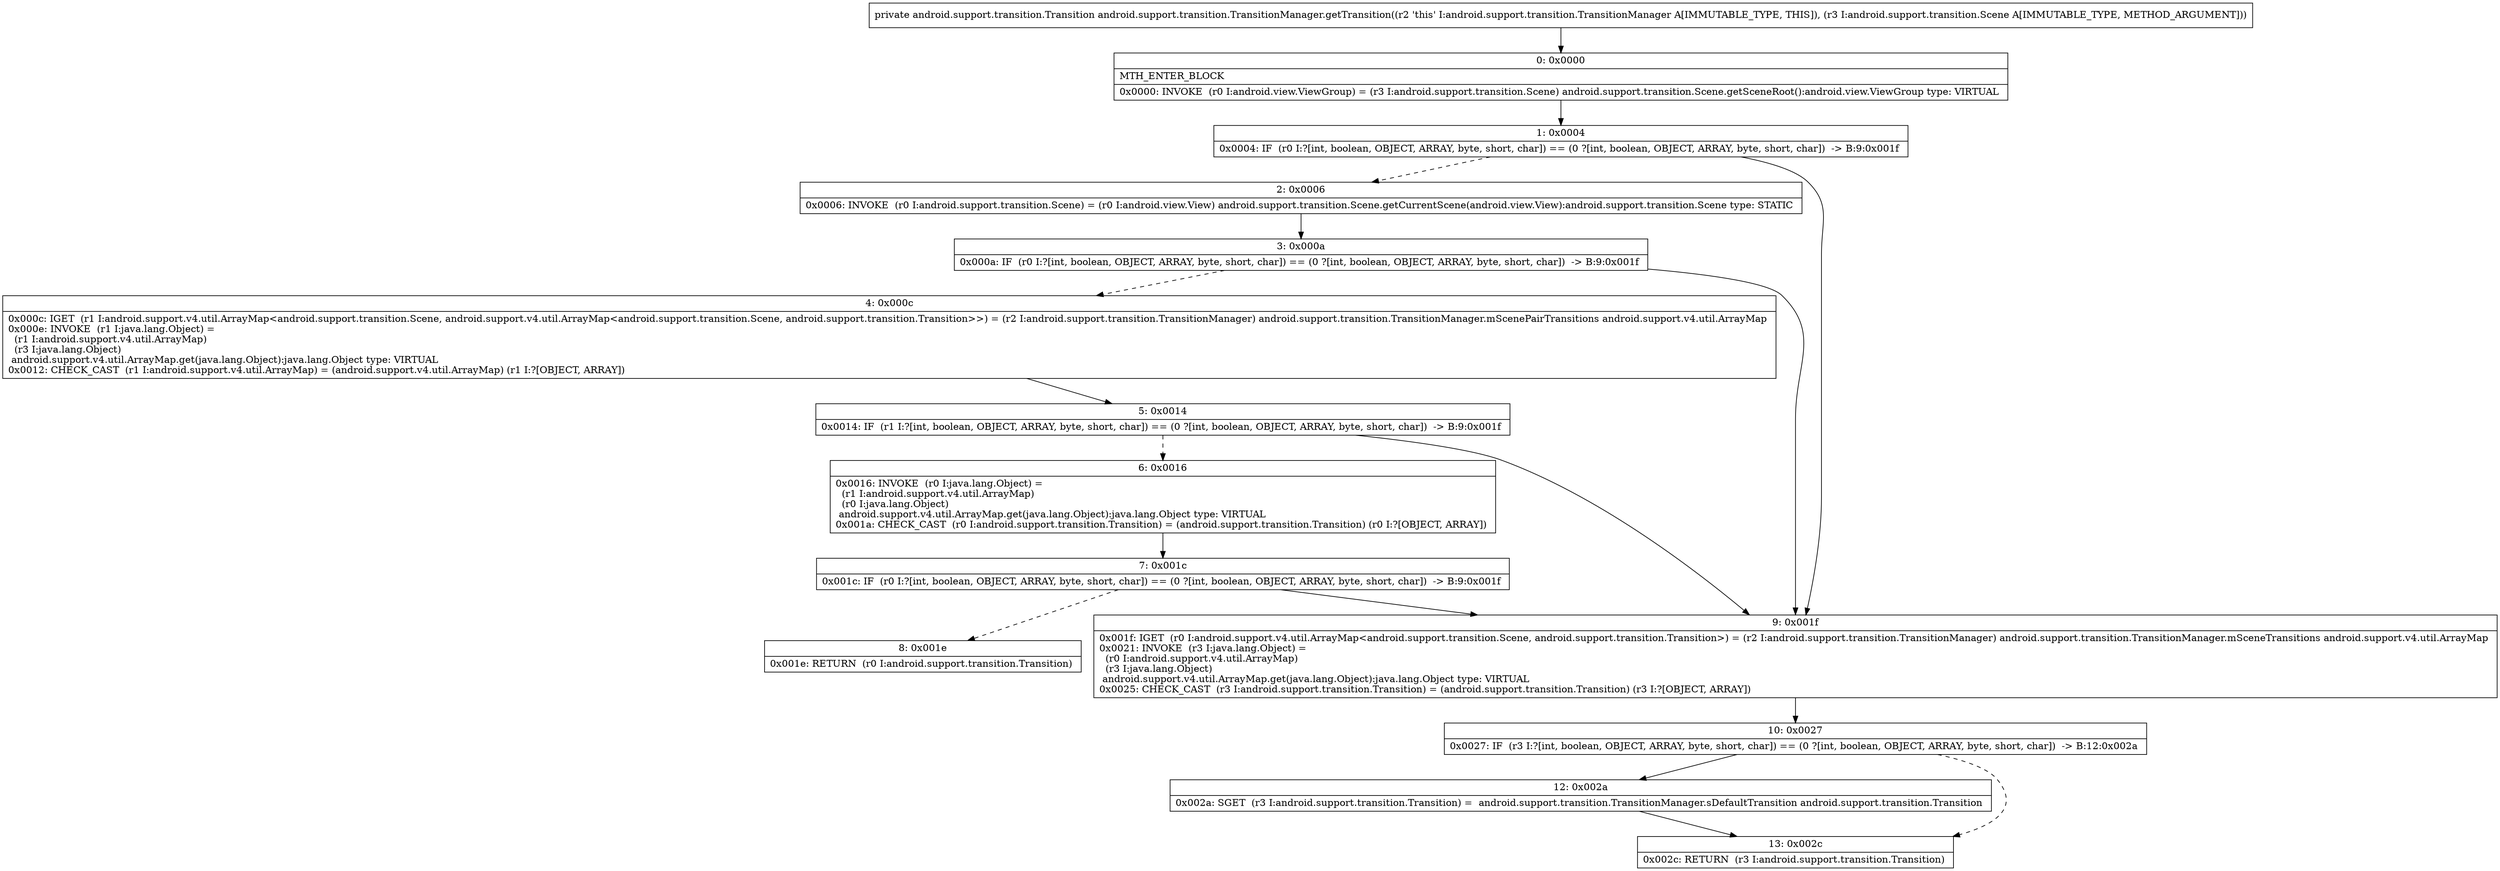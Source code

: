 digraph "CFG forandroid.support.transition.TransitionManager.getTransition(Landroid\/support\/transition\/Scene;)Landroid\/support\/transition\/Transition;" {
Node_0 [shape=record,label="{0\:\ 0x0000|MTH_ENTER_BLOCK\l|0x0000: INVOKE  (r0 I:android.view.ViewGroup) = (r3 I:android.support.transition.Scene) android.support.transition.Scene.getSceneRoot():android.view.ViewGroup type: VIRTUAL \l}"];
Node_1 [shape=record,label="{1\:\ 0x0004|0x0004: IF  (r0 I:?[int, boolean, OBJECT, ARRAY, byte, short, char]) == (0 ?[int, boolean, OBJECT, ARRAY, byte, short, char])  \-\> B:9:0x001f \l}"];
Node_2 [shape=record,label="{2\:\ 0x0006|0x0006: INVOKE  (r0 I:android.support.transition.Scene) = (r0 I:android.view.View) android.support.transition.Scene.getCurrentScene(android.view.View):android.support.transition.Scene type: STATIC \l}"];
Node_3 [shape=record,label="{3\:\ 0x000a|0x000a: IF  (r0 I:?[int, boolean, OBJECT, ARRAY, byte, short, char]) == (0 ?[int, boolean, OBJECT, ARRAY, byte, short, char])  \-\> B:9:0x001f \l}"];
Node_4 [shape=record,label="{4\:\ 0x000c|0x000c: IGET  (r1 I:android.support.v4.util.ArrayMap\<android.support.transition.Scene, android.support.v4.util.ArrayMap\<android.support.transition.Scene, android.support.transition.Transition\>\>) = (r2 I:android.support.transition.TransitionManager) android.support.transition.TransitionManager.mScenePairTransitions android.support.v4.util.ArrayMap \l0x000e: INVOKE  (r1 I:java.lang.Object) = \l  (r1 I:android.support.v4.util.ArrayMap)\l  (r3 I:java.lang.Object)\l android.support.v4.util.ArrayMap.get(java.lang.Object):java.lang.Object type: VIRTUAL \l0x0012: CHECK_CAST  (r1 I:android.support.v4.util.ArrayMap) = (android.support.v4.util.ArrayMap) (r1 I:?[OBJECT, ARRAY]) \l}"];
Node_5 [shape=record,label="{5\:\ 0x0014|0x0014: IF  (r1 I:?[int, boolean, OBJECT, ARRAY, byte, short, char]) == (0 ?[int, boolean, OBJECT, ARRAY, byte, short, char])  \-\> B:9:0x001f \l}"];
Node_6 [shape=record,label="{6\:\ 0x0016|0x0016: INVOKE  (r0 I:java.lang.Object) = \l  (r1 I:android.support.v4.util.ArrayMap)\l  (r0 I:java.lang.Object)\l android.support.v4.util.ArrayMap.get(java.lang.Object):java.lang.Object type: VIRTUAL \l0x001a: CHECK_CAST  (r0 I:android.support.transition.Transition) = (android.support.transition.Transition) (r0 I:?[OBJECT, ARRAY]) \l}"];
Node_7 [shape=record,label="{7\:\ 0x001c|0x001c: IF  (r0 I:?[int, boolean, OBJECT, ARRAY, byte, short, char]) == (0 ?[int, boolean, OBJECT, ARRAY, byte, short, char])  \-\> B:9:0x001f \l}"];
Node_8 [shape=record,label="{8\:\ 0x001e|0x001e: RETURN  (r0 I:android.support.transition.Transition) \l}"];
Node_9 [shape=record,label="{9\:\ 0x001f|0x001f: IGET  (r0 I:android.support.v4.util.ArrayMap\<android.support.transition.Scene, android.support.transition.Transition\>) = (r2 I:android.support.transition.TransitionManager) android.support.transition.TransitionManager.mSceneTransitions android.support.v4.util.ArrayMap \l0x0021: INVOKE  (r3 I:java.lang.Object) = \l  (r0 I:android.support.v4.util.ArrayMap)\l  (r3 I:java.lang.Object)\l android.support.v4.util.ArrayMap.get(java.lang.Object):java.lang.Object type: VIRTUAL \l0x0025: CHECK_CAST  (r3 I:android.support.transition.Transition) = (android.support.transition.Transition) (r3 I:?[OBJECT, ARRAY]) \l}"];
Node_10 [shape=record,label="{10\:\ 0x0027|0x0027: IF  (r3 I:?[int, boolean, OBJECT, ARRAY, byte, short, char]) == (0 ?[int, boolean, OBJECT, ARRAY, byte, short, char])  \-\> B:12:0x002a \l}"];
Node_12 [shape=record,label="{12\:\ 0x002a|0x002a: SGET  (r3 I:android.support.transition.Transition) =  android.support.transition.TransitionManager.sDefaultTransition android.support.transition.Transition \l}"];
Node_13 [shape=record,label="{13\:\ 0x002c|0x002c: RETURN  (r3 I:android.support.transition.Transition) \l}"];
MethodNode[shape=record,label="{private android.support.transition.Transition android.support.transition.TransitionManager.getTransition((r2 'this' I:android.support.transition.TransitionManager A[IMMUTABLE_TYPE, THIS]), (r3 I:android.support.transition.Scene A[IMMUTABLE_TYPE, METHOD_ARGUMENT])) }"];
MethodNode -> Node_0;
Node_0 -> Node_1;
Node_1 -> Node_2[style=dashed];
Node_1 -> Node_9;
Node_2 -> Node_3;
Node_3 -> Node_4[style=dashed];
Node_3 -> Node_9;
Node_4 -> Node_5;
Node_5 -> Node_6[style=dashed];
Node_5 -> Node_9;
Node_6 -> Node_7;
Node_7 -> Node_8[style=dashed];
Node_7 -> Node_9;
Node_9 -> Node_10;
Node_10 -> Node_12;
Node_10 -> Node_13[style=dashed];
Node_12 -> Node_13;
}

